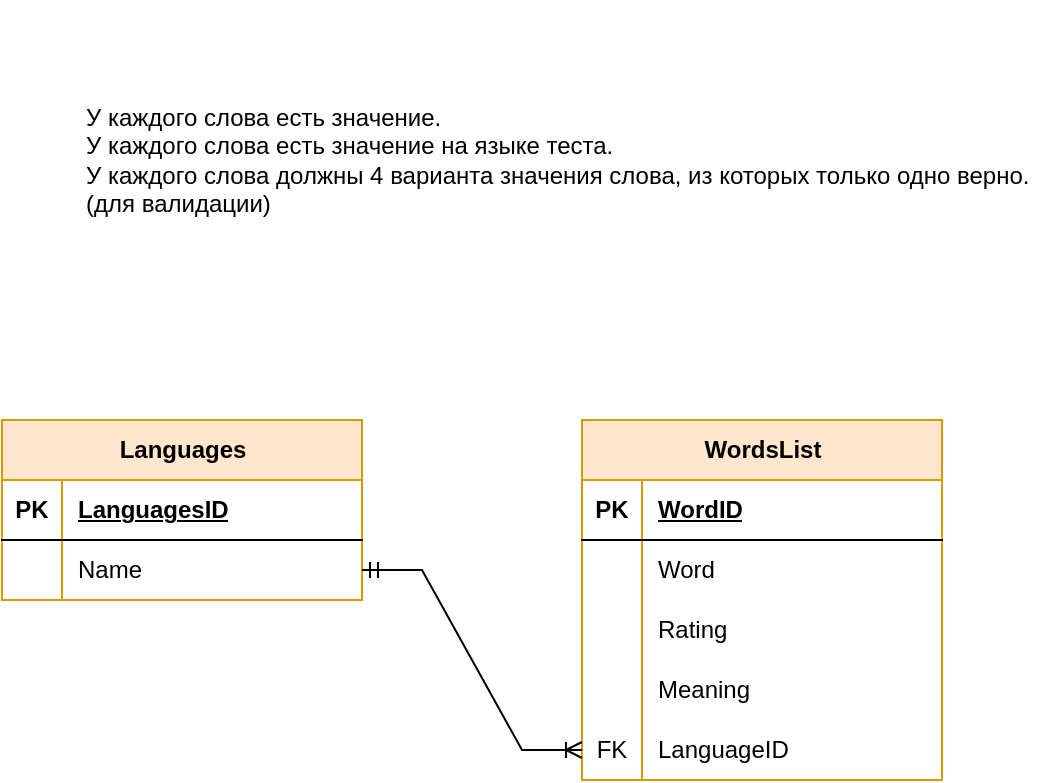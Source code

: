 <mxfile version="24.2.5" type="device">
  <diagram name="Page-1" id="sXYFlDLcHd7-VzlsCt3s">
    <mxGraphModel dx="1141" dy="595" grid="1" gridSize="10" guides="1" tooltips="1" connect="1" arrows="1" fold="1" page="1" pageScale="1" pageWidth="850" pageHeight="1100" math="0" shadow="0">
      <root>
        <mxCell id="0" />
        <mxCell id="1" parent="0" />
        <mxCell id="TW3kav7Ne-i9rvQpI5Zk-1" value="Languages" style="shape=table;startSize=30;container=1;collapsible=1;childLayout=tableLayout;fixedRows=1;rowLines=0;fontStyle=1;align=center;resizeLast=1;html=1;fillColor=#ffe6cc;strokeColor=#d79b00;" parent="1" vertex="1">
          <mxGeometry x="240" y="300" width="180" height="90" as="geometry" />
        </mxCell>
        <mxCell id="TW3kav7Ne-i9rvQpI5Zk-2" value="" style="shape=tableRow;horizontal=0;startSize=0;swimlaneHead=0;swimlaneBody=0;fillColor=none;collapsible=0;dropTarget=0;points=[[0,0.5],[1,0.5]];portConstraint=eastwest;top=0;left=0;right=0;bottom=1;" parent="TW3kav7Ne-i9rvQpI5Zk-1" vertex="1">
          <mxGeometry y="30" width="180" height="30" as="geometry" />
        </mxCell>
        <mxCell id="TW3kav7Ne-i9rvQpI5Zk-3" value="PK" style="shape=partialRectangle;connectable=0;fillColor=none;top=0;left=0;bottom=0;right=0;fontStyle=1;overflow=hidden;whiteSpace=wrap;html=1;" parent="TW3kav7Ne-i9rvQpI5Zk-2" vertex="1">
          <mxGeometry width="30" height="30" as="geometry">
            <mxRectangle width="30" height="30" as="alternateBounds" />
          </mxGeometry>
        </mxCell>
        <mxCell id="TW3kav7Ne-i9rvQpI5Zk-4" value="LanguagesID" style="shape=partialRectangle;connectable=0;fillColor=none;top=0;left=0;bottom=0;right=0;align=left;spacingLeft=6;fontStyle=5;overflow=hidden;whiteSpace=wrap;html=1;" parent="TW3kav7Ne-i9rvQpI5Zk-2" vertex="1">
          <mxGeometry x="30" width="150" height="30" as="geometry">
            <mxRectangle width="150" height="30" as="alternateBounds" />
          </mxGeometry>
        </mxCell>
        <mxCell id="TW3kav7Ne-i9rvQpI5Zk-5" value="" style="shape=tableRow;horizontal=0;startSize=0;swimlaneHead=0;swimlaneBody=0;fillColor=none;collapsible=0;dropTarget=0;points=[[0,0.5],[1,0.5]];portConstraint=eastwest;top=0;left=0;right=0;bottom=0;" parent="TW3kav7Ne-i9rvQpI5Zk-1" vertex="1">
          <mxGeometry y="60" width="180" height="30" as="geometry" />
        </mxCell>
        <mxCell id="TW3kav7Ne-i9rvQpI5Zk-6" value="" style="shape=partialRectangle;connectable=0;fillColor=none;top=0;left=0;bottom=0;right=0;editable=1;overflow=hidden;whiteSpace=wrap;html=1;" parent="TW3kav7Ne-i9rvQpI5Zk-5" vertex="1">
          <mxGeometry width="30" height="30" as="geometry">
            <mxRectangle width="30" height="30" as="alternateBounds" />
          </mxGeometry>
        </mxCell>
        <mxCell id="TW3kav7Ne-i9rvQpI5Zk-7" value="Name" style="shape=partialRectangle;connectable=0;fillColor=none;top=0;left=0;bottom=0;right=0;align=left;spacingLeft=6;overflow=hidden;whiteSpace=wrap;html=1;" parent="TW3kav7Ne-i9rvQpI5Zk-5" vertex="1">
          <mxGeometry x="30" width="150" height="30" as="geometry">
            <mxRectangle width="150" height="30" as="alternateBounds" />
          </mxGeometry>
        </mxCell>
        <mxCell id="TW3kav7Ne-i9rvQpI5Zk-14" value="WordsList" style="shape=table;startSize=30;container=1;collapsible=1;childLayout=tableLayout;fixedRows=1;rowLines=0;fontStyle=1;align=center;resizeLast=1;html=1;fillColor=#ffe6cc;strokeColor=#d79b00;" parent="1" vertex="1">
          <mxGeometry x="530" y="300" width="180" height="180" as="geometry" />
        </mxCell>
        <mxCell id="TW3kav7Ne-i9rvQpI5Zk-15" value="" style="shape=tableRow;horizontal=0;startSize=0;swimlaneHead=0;swimlaneBody=0;fillColor=none;collapsible=0;dropTarget=0;points=[[0,0.5],[1,0.5]];portConstraint=eastwest;top=0;left=0;right=0;bottom=1;" parent="TW3kav7Ne-i9rvQpI5Zk-14" vertex="1">
          <mxGeometry y="30" width="180" height="30" as="geometry" />
        </mxCell>
        <mxCell id="TW3kav7Ne-i9rvQpI5Zk-16" value="PK" style="shape=partialRectangle;connectable=0;fillColor=none;top=0;left=0;bottom=0;right=0;fontStyle=1;overflow=hidden;whiteSpace=wrap;html=1;" parent="TW3kav7Ne-i9rvQpI5Zk-15" vertex="1">
          <mxGeometry width="30" height="30" as="geometry">
            <mxRectangle width="30" height="30" as="alternateBounds" />
          </mxGeometry>
        </mxCell>
        <mxCell id="TW3kav7Ne-i9rvQpI5Zk-17" value="WordID" style="shape=partialRectangle;connectable=0;fillColor=none;top=0;left=0;bottom=0;right=0;align=left;spacingLeft=6;fontStyle=5;overflow=hidden;whiteSpace=wrap;html=1;" parent="TW3kav7Ne-i9rvQpI5Zk-15" vertex="1">
          <mxGeometry x="30" width="150" height="30" as="geometry">
            <mxRectangle width="150" height="30" as="alternateBounds" />
          </mxGeometry>
        </mxCell>
        <mxCell id="TW3kav7Ne-i9rvQpI5Zk-18" value="" style="shape=tableRow;horizontal=0;startSize=0;swimlaneHead=0;swimlaneBody=0;fillColor=none;collapsible=0;dropTarget=0;points=[[0,0.5],[1,0.5]];portConstraint=eastwest;top=0;left=0;right=0;bottom=0;" parent="TW3kav7Ne-i9rvQpI5Zk-14" vertex="1">
          <mxGeometry y="60" width="180" height="30" as="geometry" />
        </mxCell>
        <mxCell id="TW3kav7Ne-i9rvQpI5Zk-19" value="" style="shape=partialRectangle;connectable=0;fillColor=none;top=0;left=0;bottom=0;right=0;editable=1;overflow=hidden;whiteSpace=wrap;html=1;" parent="TW3kav7Ne-i9rvQpI5Zk-18" vertex="1">
          <mxGeometry width="30" height="30" as="geometry">
            <mxRectangle width="30" height="30" as="alternateBounds" />
          </mxGeometry>
        </mxCell>
        <mxCell id="TW3kav7Ne-i9rvQpI5Zk-20" value="Word" style="shape=partialRectangle;connectable=0;fillColor=none;top=0;left=0;bottom=0;right=0;align=left;spacingLeft=6;overflow=hidden;whiteSpace=wrap;html=1;" parent="TW3kav7Ne-i9rvQpI5Zk-18" vertex="1">
          <mxGeometry x="30" width="150" height="30" as="geometry">
            <mxRectangle width="150" height="30" as="alternateBounds" />
          </mxGeometry>
        </mxCell>
        <mxCell id="TW3kav7Ne-i9rvQpI5Zk-21" value="" style="shape=tableRow;horizontal=0;startSize=0;swimlaneHead=0;swimlaneBody=0;fillColor=none;collapsible=0;dropTarget=0;points=[[0,0.5],[1,0.5]];portConstraint=eastwest;top=0;left=0;right=0;bottom=0;" parent="TW3kav7Ne-i9rvQpI5Zk-14" vertex="1">
          <mxGeometry y="90" width="180" height="30" as="geometry" />
        </mxCell>
        <mxCell id="TW3kav7Ne-i9rvQpI5Zk-22" value="" style="shape=partialRectangle;connectable=0;fillColor=none;top=0;left=0;bottom=0;right=0;editable=1;overflow=hidden;whiteSpace=wrap;html=1;" parent="TW3kav7Ne-i9rvQpI5Zk-21" vertex="1">
          <mxGeometry width="30" height="30" as="geometry">
            <mxRectangle width="30" height="30" as="alternateBounds" />
          </mxGeometry>
        </mxCell>
        <mxCell id="TW3kav7Ne-i9rvQpI5Zk-23" value="Rating" style="shape=partialRectangle;connectable=0;fillColor=none;top=0;left=0;bottom=0;right=0;align=left;spacingLeft=6;overflow=hidden;whiteSpace=wrap;html=1;" parent="TW3kav7Ne-i9rvQpI5Zk-21" vertex="1">
          <mxGeometry x="30" width="150" height="30" as="geometry">
            <mxRectangle width="150" height="30" as="alternateBounds" />
          </mxGeometry>
        </mxCell>
        <mxCell id="hY2ZAkSoDsQQhgrritsm-4" value="" style="shape=tableRow;horizontal=0;startSize=0;swimlaneHead=0;swimlaneBody=0;fillColor=none;collapsible=0;dropTarget=0;points=[[0,0.5],[1,0.5]];portConstraint=eastwest;top=0;left=0;right=0;bottom=0;" vertex="1" parent="TW3kav7Ne-i9rvQpI5Zk-14">
          <mxGeometry y="120" width="180" height="30" as="geometry" />
        </mxCell>
        <mxCell id="hY2ZAkSoDsQQhgrritsm-5" value="" style="shape=partialRectangle;connectable=0;fillColor=none;top=0;left=0;bottom=0;right=0;editable=1;overflow=hidden;whiteSpace=wrap;html=1;" vertex="1" parent="hY2ZAkSoDsQQhgrritsm-4">
          <mxGeometry width="30" height="30" as="geometry">
            <mxRectangle width="30" height="30" as="alternateBounds" />
          </mxGeometry>
        </mxCell>
        <mxCell id="hY2ZAkSoDsQQhgrritsm-6" value="Meaning" style="shape=partialRectangle;connectable=0;fillColor=none;top=0;left=0;bottom=0;right=0;align=left;spacingLeft=6;overflow=hidden;whiteSpace=wrap;html=1;" vertex="1" parent="hY2ZAkSoDsQQhgrritsm-4">
          <mxGeometry x="30" width="150" height="30" as="geometry">
            <mxRectangle width="150" height="30" as="alternateBounds" />
          </mxGeometry>
        </mxCell>
        <mxCell id="TW3kav7Ne-i9rvQpI5Zk-39" value="" style="shape=tableRow;horizontal=0;startSize=0;swimlaneHead=0;swimlaneBody=0;fillColor=none;collapsible=0;dropTarget=0;points=[[0,0.5],[1,0.5]];portConstraint=eastwest;top=0;left=0;right=0;bottom=0;" parent="TW3kav7Ne-i9rvQpI5Zk-14" vertex="1">
          <mxGeometry y="150" width="180" height="30" as="geometry" />
        </mxCell>
        <mxCell id="TW3kav7Ne-i9rvQpI5Zk-40" value="FK" style="shape=partialRectangle;connectable=0;fillColor=none;top=0;left=0;bottom=0;right=0;editable=1;overflow=hidden;whiteSpace=wrap;html=1;" parent="TW3kav7Ne-i9rvQpI5Zk-39" vertex="1">
          <mxGeometry width="30" height="30" as="geometry">
            <mxRectangle width="30" height="30" as="alternateBounds" />
          </mxGeometry>
        </mxCell>
        <mxCell id="TW3kav7Ne-i9rvQpI5Zk-41" value="LanguageID" style="shape=partialRectangle;connectable=0;fillColor=none;top=0;left=0;bottom=0;right=0;align=left;spacingLeft=6;overflow=hidden;whiteSpace=wrap;html=1;" parent="TW3kav7Ne-i9rvQpI5Zk-39" vertex="1">
          <mxGeometry x="30" width="150" height="30" as="geometry">
            <mxRectangle width="150" height="30" as="alternateBounds" />
          </mxGeometry>
        </mxCell>
        <mxCell id="TW3kav7Ne-i9rvQpI5Zk-45" value="" style="edgeStyle=entityRelationEdgeStyle;fontSize=12;html=1;endArrow=ERoneToMany;startArrow=ERmandOne;rounded=0;exitX=1;exitY=0.5;exitDx=0;exitDy=0;" parent="1" source="TW3kav7Ne-i9rvQpI5Zk-5" target="TW3kav7Ne-i9rvQpI5Zk-39" edge="1">
          <mxGeometry width="100" height="100" relative="1" as="geometry">
            <mxPoint x="450" y="510" as="sourcePoint" />
            <mxPoint x="550" y="410" as="targetPoint" />
          </mxGeometry>
        </mxCell>
        <mxCell id="TW3kav7Ne-i9rvQpI5Zk-59" value="У каждого слова есть значение.&lt;div&gt;У каждого слова есть значение на языке теста.&lt;/div&gt;&lt;div&gt;У каждого слова должны 4 варианта значения слова, из которых только одно верно. (для валидации)&lt;/div&gt;" style="text;html=1;align=left;verticalAlign=middle;whiteSpace=wrap;rounded=0;" parent="1" vertex="1">
          <mxGeometry x="280" y="90" width="480" height="160" as="geometry" />
        </mxCell>
      </root>
    </mxGraphModel>
  </diagram>
</mxfile>
